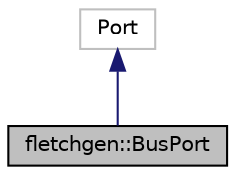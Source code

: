 digraph "fletchgen::BusPort"
{
 // LATEX_PDF_SIZE
  edge [fontname="Helvetica",fontsize="10",labelfontname="Helvetica",labelfontsize="10"];
  node [fontname="Helvetica",fontsize="10",shape=record];
  Node1 [label="fletchgen::BusPort",height=0.2,width=0.4,color="black", fillcolor="grey75", style="filled", fontcolor="black",tooltip="A port derived from bus parameters."];
  Node2 -> Node1 [dir="back",color="midnightblue",fontsize="10",style="solid",fontname="Helvetica"];
  Node2 [label="Port",height=0.2,width=0.4,color="grey75", fillcolor="white", style="filled",tooltip=" "];
}
